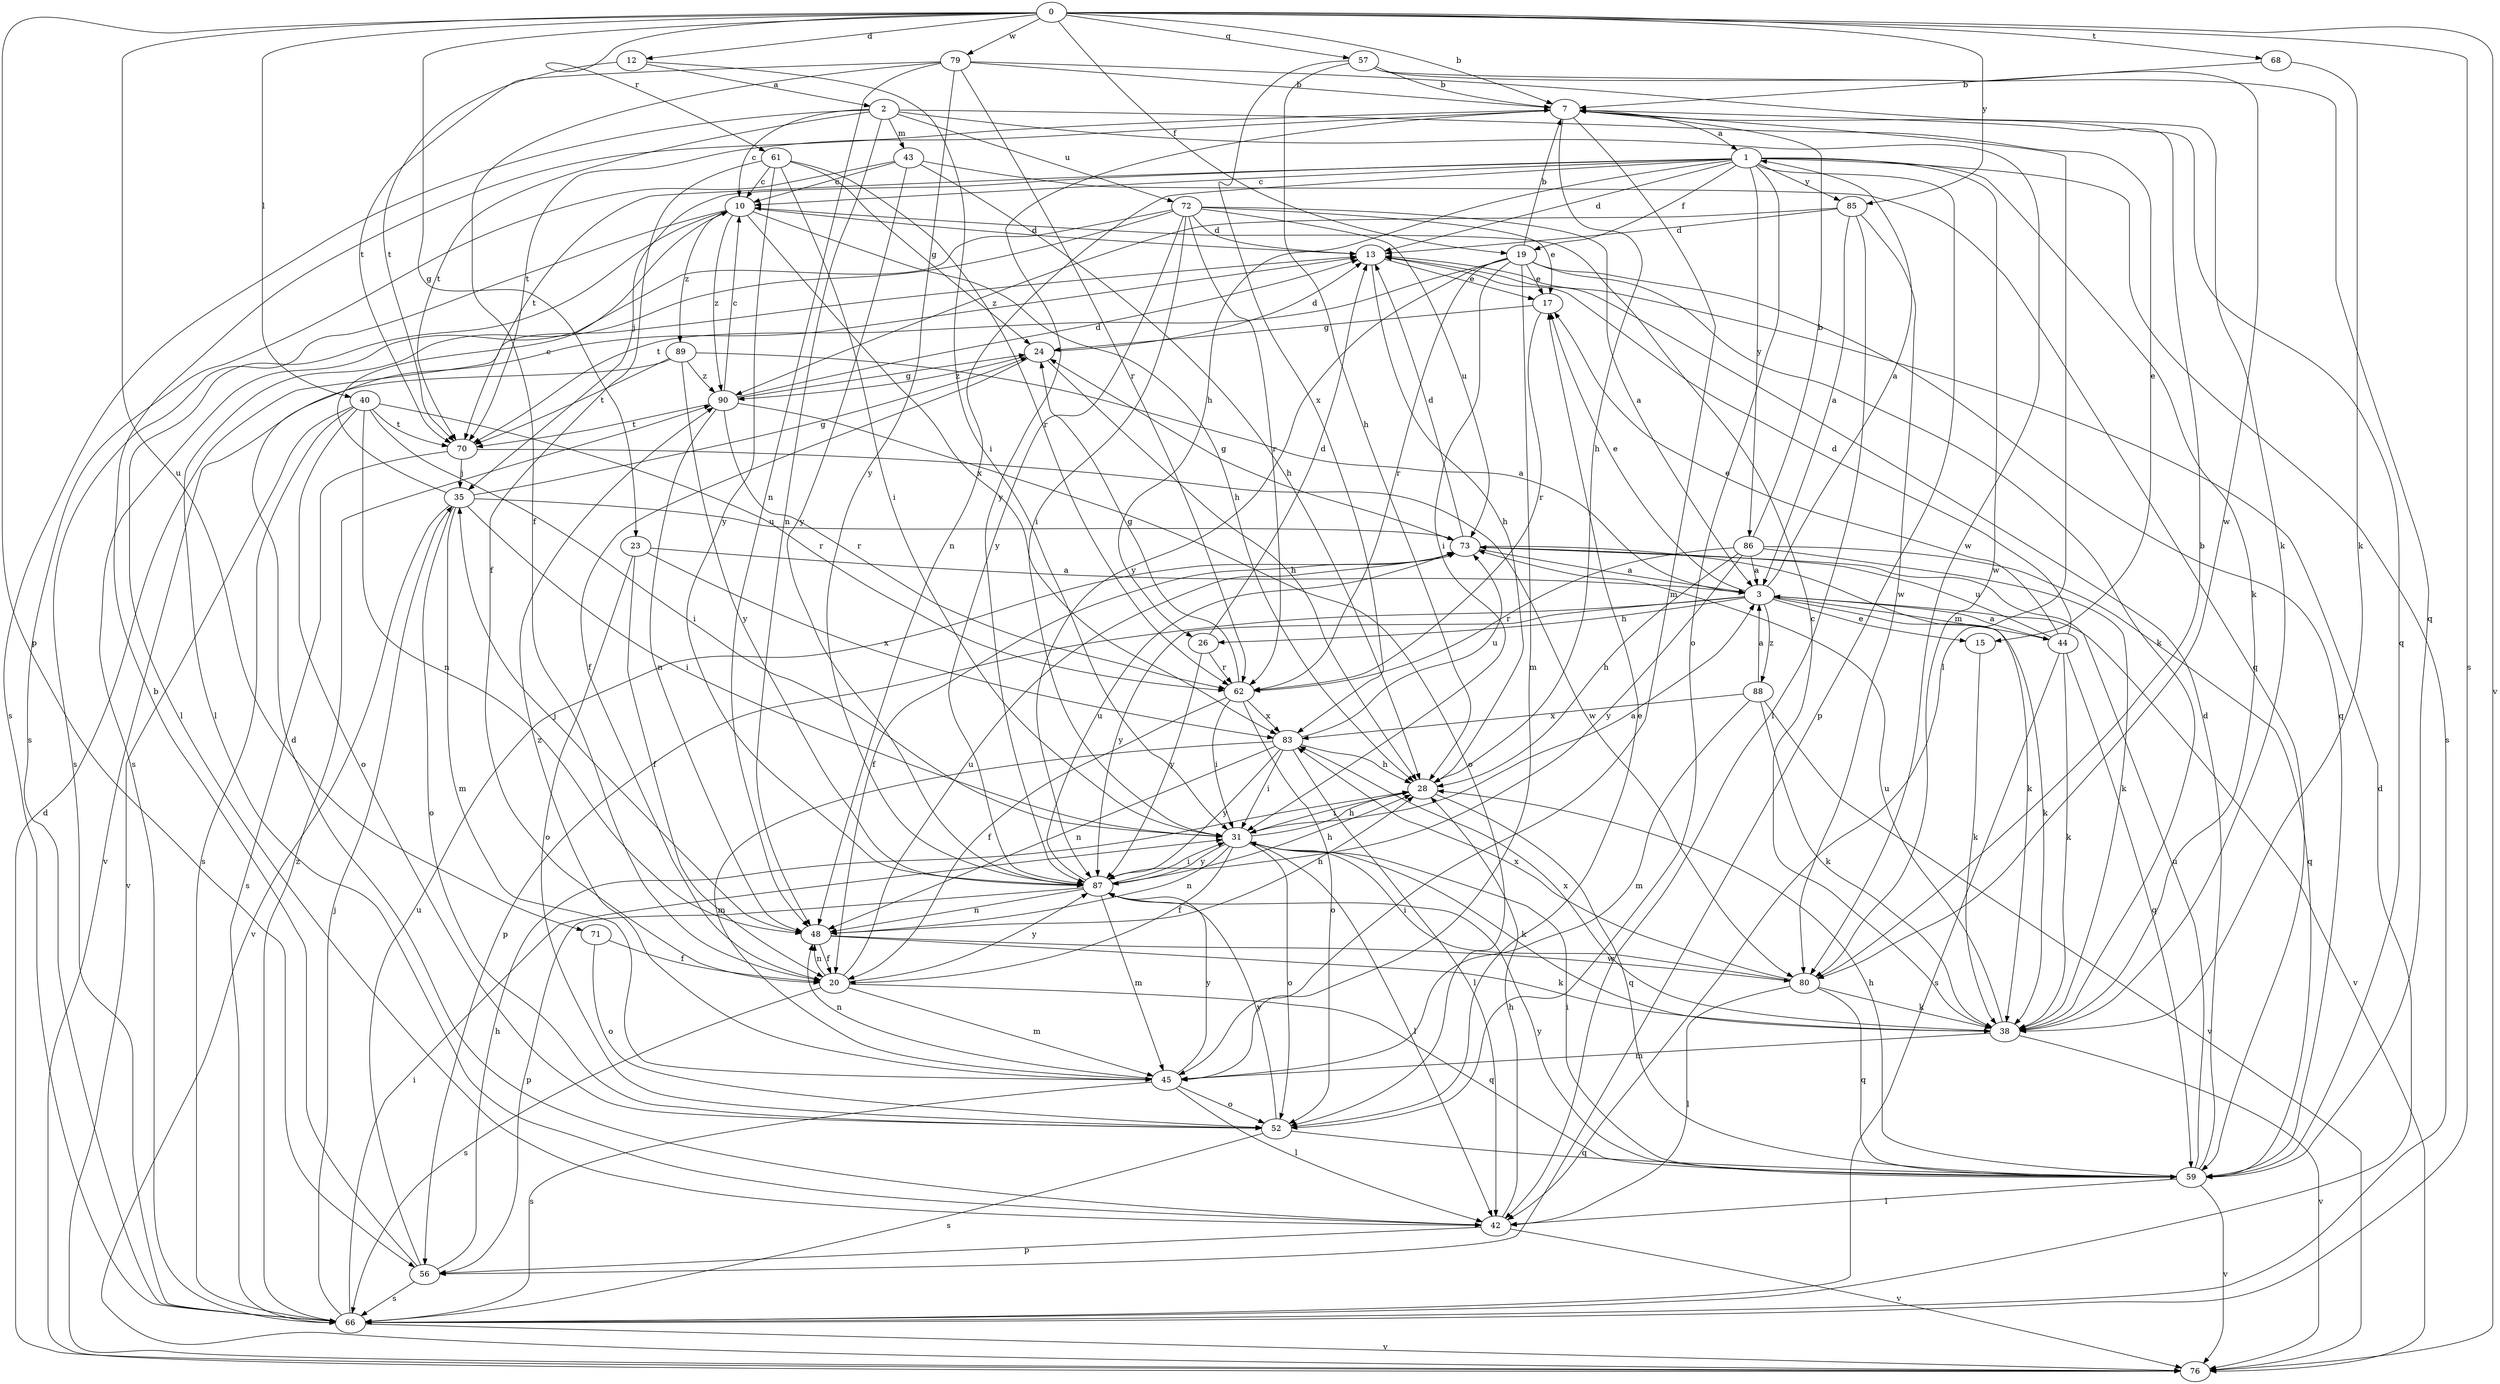 strict digraph  {
0;
1;
2;
3;
7;
10;
12;
13;
15;
17;
19;
20;
23;
24;
26;
28;
31;
35;
38;
40;
42;
43;
44;
45;
48;
52;
56;
57;
59;
61;
62;
66;
68;
70;
71;
72;
73;
76;
79;
80;
83;
85;
86;
87;
88;
89;
90;
0 -> 7  [label=b];
0 -> 12  [label=d];
0 -> 19  [label=f];
0 -> 23  [label=g];
0 -> 40  [label=l];
0 -> 56  [label=p];
0 -> 57  [label=q];
0 -> 61  [label=r];
0 -> 66  [label=s];
0 -> 68  [label=t];
0 -> 71  [label=u];
0 -> 76  [label=v];
0 -> 79  [label=w];
0 -> 85  [label=y];
1 -> 10  [label=c];
1 -> 13  [label=d];
1 -> 19  [label=f];
1 -> 26  [label=h];
1 -> 35  [label=j];
1 -> 38  [label=k];
1 -> 48  [label=n];
1 -> 52  [label=o];
1 -> 56  [label=p];
1 -> 66  [label=s];
1 -> 70  [label=t];
1 -> 80  [label=w];
1 -> 85  [label=y];
1 -> 86  [label=y];
2 -> 10  [label=c];
2 -> 15  [label=e];
2 -> 43  [label=m];
2 -> 48  [label=n];
2 -> 66  [label=s];
2 -> 70  [label=t];
2 -> 72  [label=u];
2 -> 80  [label=w];
3 -> 1  [label=a];
3 -> 15  [label=e];
3 -> 17  [label=e];
3 -> 26  [label=h];
3 -> 38  [label=k];
3 -> 44  [label=m];
3 -> 56  [label=p];
3 -> 76  [label=v];
3 -> 87  [label=y];
3 -> 88  [label=z];
7 -> 1  [label=a];
7 -> 28  [label=h];
7 -> 42  [label=l];
7 -> 45  [label=m];
7 -> 59  [label=q];
7 -> 70  [label=t];
7 -> 87  [label=y];
10 -> 13  [label=d];
10 -> 28  [label=h];
10 -> 42  [label=l];
10 -> 66  [label=s];
10 -> 83  [label=x];
10 -> 89  [label=z];
10 -> 90  [label=z];
12 -> 2  [label=a];
12 -> 31  [label=i];
12 -> 70  [label=t];
13 -> 17  [label=e];
13 -> 28  [label=h];
15 -> 38  [label=k];
17 -> 24  [label=g];
17 -> 62  [label=r];
19 -> 7  [label=b];
19 -> 17  [label=e];
19 -> 31  [label=i];
19 -> 38  [label=k];
19 -> 45  [label=m];
19 -> 59  [label=q];
19 -> 62  [label=r];
19 -> 70  [label=t];
19 -> 87  [label=y];
20 -> 45  [label=m];
20 -> 48  [label=n];
20 -> 59  [label=q];
20 -> 66  [label=s];
20 -> 73  [label=u];
20 -> 87  [label=y];
23 -> 3  [label=a];
23 -> 20  [label=f];
23 -> 52  [label=o];
23 -> 83  [label=x];
24 -> 13  [label=d];
24 -> 20  [label=f];
24 -> 28  [label=h];
24 -> 90  [label=z];
26 -> 13  [label=d];
26 -> 62  [label=r];
26 -> 87  [label=y];
28 -> 31  [label=i];
28 -> 59  [label=q];
31 -> 3  [label=a];
31 -> 20  [label=f];
31 -> 28  [label=h];
31 -> 38  [label=k];
31 -> 42  [label=l];
31 -> 48  [label=n];
31 -> 52  [label=o];
31 -> 87  [label=y];
35 -> 10  [label=c];
35 -> 24  [label=g];
35 -> 31  [label=i];
35 -> 45  [label=m];
35 -> 52  [label=o];
35 -> 73  [label=u];
35 -> 76  [label=v];
38 -> 10  [label=c];
38 -> 45  [label=m];
38 -> 73  [label=u];
38 -> 76  [label=v];
38 -> 83  [label=x];
40 -> 31  [label=i];
40 -> 48  [label=n];
40 -> 52  [label=o];
40 -> 62  [label=r];
40 -> 66  [label=s];
40 -> 70  [label=t];
40 -> 76  [label=v];
42 -> 13  [label=d];
42 -> 28  [label=h];
42 -> 56  [label=p];
42 -> 76  [label=v];
43 -> 10  [label=c];
43 -> 28  [label=h];
43 -> 59  [label=q];
43 -> 66  [label=s];
43 -> 87  [label=y];
44 -> 3  [label=a];
44 -> 13  [label=d];
44 -> 17  [label=e];
44 -> 38  [label=k];
44 -> 59  [label=q];
44 -> 66  [label=s];
44 -> 73  [label=u];
45 -> 42  [label=l];
45 -> 48  [label=n];
45 -> 52  [label=o];
45 -> 66  [label=s];
45 -> 87  [label=y];
45 -> 90  [label=z];
48 -> 20  [label=f];
48 -> 28  [label=h];
48 -> 35  [label=j];
48 -> 38  [label=k];
48 -> 80  [label=w];
52 -> 17  [label=e];
52 -> 59  [label=q];
52 -> 66  [label=s];
52 -> 87  [label=y];
56 -> 7  [label=b];
56 -> 28  [label=h];
56 -> 66  [label=s];
56 -> 73  [label=u];
57 -> 7  [label=b];
57 -> 28  [label=h];
57 -> 59  [label=q];
57 -> 80  [label=w];
57 -> 83  [label=x];
59 -> 13  [label=d];
59 -> 28  [label=h];
59 -> 31  [label=i];
59 -> 42  [label=l];
59 -> 73  [label=u];
59 -> 76  [label=v];
59 -> 87  [label=y];
61 -> 10  [label=c];
61 -> 20  [label=f];
61 -> 24  [label=g];
61 -> 31  [label=i];
61 -> 62  [label=r];
61 -> 87  [label=y];
62 -> 20  [label=f];
62 -> 24  [label=g];
62 -> 31  [label=i];
62 -> 52  [label=o];
62 -> 83  [label=x];
66 -> 13  [label=d];
66 -> 31  [label=i];
66 -> 35  [label=j];
66 -> 76  [label=v];
66 -> 90  [label=z];
68 -> 7  [label=b];
68 -> 38  [label=k];
70 -> 35  [label=j];
70 -> 66  [label=s];
70 -> 80  [label=w];
71 -> 20  [label=f];
71 -> 52  [label=o];
72 -> 3  [label=a];
72 -> 13  [label=d];
72 -> 17  [label=e];
72 -> 31  [label=i];
72 -> 42  [label=l];
72 -> 62  [label=r];
72 -> 66  [label=s];
72 -> 73  [label=u];
72 -> 87  [label=y];
73 -> 3  [label=a];
73 -> 13  [label=d];
73 -> 20  [label=f];
73 -> 24  [label=g];
73 -> 38  [label=k];
76 -> 13  [label=d];
79 -> 7  [label=b];
79 -> 20  [label=f];
79 -> 38  [label=k];
79 -> 48  [label=n];
79 -> 62  [label=r];
79 -> 70  [label=t];
79 -> 87  [label=y];
80 -> 7  [label=b];
80 -> 31  [label=i];
80 -> 38  [label=k];
80 -> 42  [label=l];
80 -> 59  [label=q];
80 -> 83  [label=x];
83 -> 28  [label=h];
83 -> 31  [label=i];
83 -> 42  [label=l];
83 -> 45  [label=m];
83 -> 48  [label=n];
83 -> 73  [label=u];
83 -> 87  [label=y];
85 -> 3  [label=a];
85 -> 13  [label=d];
85 -> 42  [label=l];
85 -> 80  [label=w];
85 -> 90  [label=z];
86 -> 3  [label=a];
86 -> 7  [label=b];
86 -> 28  [label=h];
86 -> 38  [label=k];
86 -> 59  [label=q];
86 -> 62  [label=r];
86 -> 87  [label=y];
87 -> 28  [label=h];
87 -> 31  [label=i];
87 -> 45  [label=m];
87 -> 48  [label=n];
87 -> 56  [label=p];
87 -> 73  [label=u];
88 -> 3  [label=a];
88 -> 38  [label=k];
88 -> 45  [label=m];
88 -> 76  [label=v];
88 -> 83  [label=x];
89 -> 3  [label=a];
89 -> 70  [label=t];
89 -> 76  [label=v];
89 -> 87  [label=y];
89 -> 90  [label=z];
90 -> 10  [label=c];
90 -> 13  [label=d];
90 -> 24  [label=g];
90 -> 48  [label=n];
90 -> 52  [label=o];
90 -> 62  [label=r];
90 -> 70  [label=t];
}
